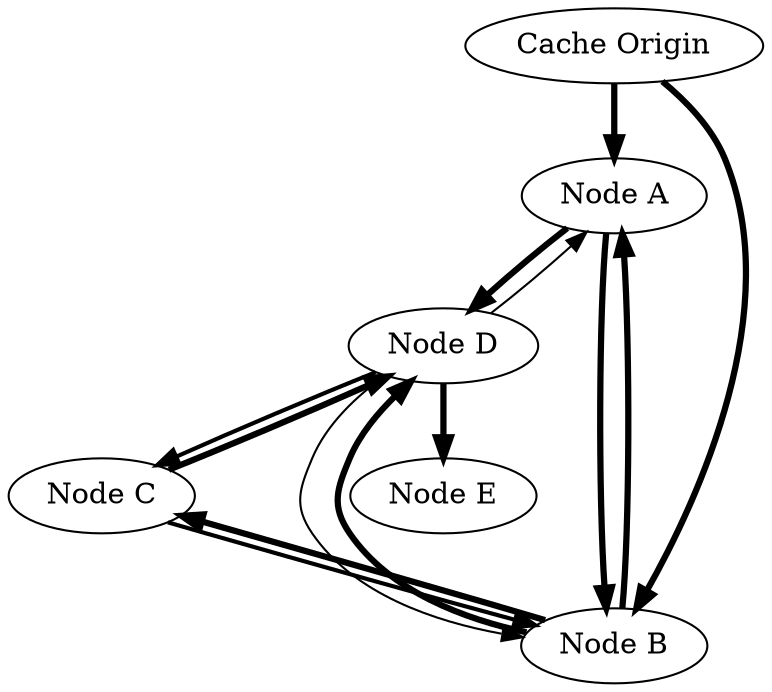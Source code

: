 digraph {
"Node A" -> "Node D"[weight="5717196",penwidth=3];
"Node C" -> "Node D"[weight="2407972",penwidth=3];
"Node B" -> "Node D"[weight="2124267",penwidth=3];
"Node D" -> "Node B"[weight="557",penwidth=1];
"Node A" -> "Node B"[weight="8809152",penwidth=3];
"Node C" -> "Node B"[weight="6307",penwidth=2];
"Cache Origin" -> "Node B"[weight="6486130",penwidth=3];
"Node D" -> "Node C"[weight="243761",penwidth=2];
"Node B" -> "Node C"[weight="14576467",penwidth=3];
"Node D" -> "Node A"[weight="147",penwidth=1];
"Node B" -> "Node A"[weight="6419152",penwidth=3];
"Cache Origin" -> "Node A"[weight="9000894",penwidth=3];
"Node D" -> "Node E"[weight="5728600",penwidth=3];
}
